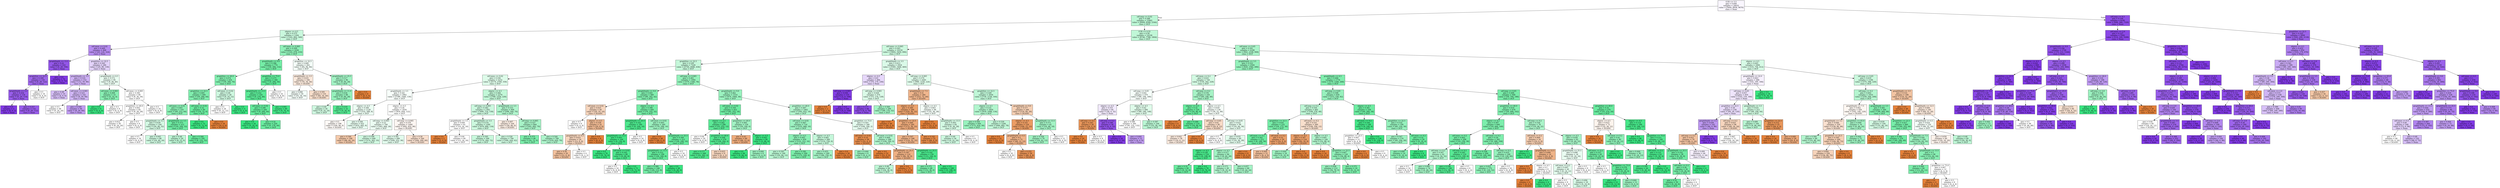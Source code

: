 digraph Tree {
node [shape=box, style="filled", color="black"] ;
0 [label="CCR <= 5.5\ngini = 0.649\nsamples = 24032\nvalue = [5404, 8958, 9670]\nclass = None", fillcolor="#f9f6fe"] ;
1 [label="sdComp <= 0.02\ngini = 0.588\nsamples = 15842\nvalue = [4908, 8590, 2344]\nclass = DCP", fillcolor="#bcf6d5"] ;
0 -> 1 [labeldistance=2.5, labelangle=45, headlabel="True"] ;
2 [label="nbproc <= 4.5\ngini = 0.575\nsamples = 1504\nvalue = [162, 802, 540]\nclass = DCP", fillcolor="#c9f8dd"] ;
1 -> 2 ;
3 [label="sdComm <= 0.02\ngini = 0.449\nsamples = 468\nvalue = [20, 124, 324]\nclass = None", fillcolor="#b68cf0"] ;
2 -> 3 ;
4 [label="graphDepth <= 13.5\ngini = 0.22\nsamples = 222\nvalue = [0, 28, 194]\nclass = None", fillcolor="#9356e9"] ;
3 -> 4 ;
5 [label="graphSize <= 22.5\ngini = 0.304\nsamples = 150\nvalue = [0, 28, 122]\nclass = None", fillcolor="#9e66eb"] ;
4 -> 5 ;
6 [label="graphDepth <= 3.5\ngini = 0.254\nsamples = 134\nvalue = [0, 20, 114]\nclass = None", fillcolor="#975cea"] ;
5 -> 6 ;
7 [label="gini = 0.0\nsamples = 2\nvalue = [0, 0, 2]\nclass = None", fillcolor="#8139e5"] ;
6 -> 7 ;
8 [label="gini = 0.257\nsamples = 132\nvalue = [0, 20, 112]\nclass = None", fillcolor="#985cea"] ;
6 -> 8 ;
9 [label="gini = 0.5\nsamples = 16\nvalue = [0, 8, 8]\nclass = DCP", fillcolor="#ffffff"] ;
5 -> 9 ;
10 [label="gini = 0.0\nsamples = 72\nvalue = [0, 0, 72]\nclass = None", fillcolor="#8139e5"] ;
4 -> 10 ;
11 [label="graphSize <= 22.5\ngini = 0.562\nsamples = 246\nvalue = [20, 96, 130]\nclass = None", fillcolor="#e2d2f9"] ;
3 -> 11 ;
12 [label="graphDepth <= 3.5\ngini = 0.535\nsamples = 152\nvalue = [12, 50, 90]\nclass = None", fillcolor="#ceb1f5"] ;
11 -> 12 ;
13 [label="gini = 0.48\nsamples = 10\nvalue = [4, 0, 6]\nclass = None", fillcolor="#d5bdf6"] ;
12 -> 13 ;
14 [label="sdComm <= 0.065\ngini = 0.523\nsamples = 142\nvalue = [8, 50, 84]\nclass = None", fillcolor="#d0b6f5"] ;
12 -> 14 ;
15 [label="gini = 0.5\nsamples = 48\nvalue = [0, 24, 24]\nclass = DCP", fillcolor="#ffffff"] ;
14 -> 15 ;
16 [label="gini = 0.509\nsamples = 94\nvalue = [8, 26, 60]\nclass = None", fillcolor="#c09cf2"] ;
14 -> 16 ;
17 [label="graphDepth <= 6.5\ngini = 0.572\nsamples = 94\nvalue = [8, 46, 40]\nclass = DCP", fillcolor="#e9fcf1"] ;
11 -> 17 ;
18 [label="sdComm <= 0.065\ngini = 0.408\nsamples = 14\nvalue = [0, 10, 4]\nclass = DCP", fillcolor="#88efb3"] ;
17 -> 18 ;
19 [label="gini = 0.0\nsamples = 6\nvalue = [0, 6, 0]\nclass = DCP", fillcolor="#39e581"] ;
18 -> 19 ;
20 [label="gini = 0.5\nsamples = 8\nvalue = [0, 4, 4]\nclass = DCP", fillcolor="#ffffff"] ;
18 -> 20 ;
21 [label="sdComm <= 0.065\ngini = 0.585\nsamples = 80\nvalue = [8, 36, 36]\nclass = DCP", fillcolor="#ffffff"] ;
17 -> 21 ;
22 [label="graphSize <= 40.0\ngini = 0.602\nsamples = 64\nvalue = [8, 28, 28]\nclass = DCP", fillcolor="#ffffff"] ;
21 -> 22 ;
23 [label="gini = 0.612\nsamples = 56\nvalue = [8, 24, 24]\nclass = DCP", fillcolor="#ffffff"] ;
22 -> 23 ;
24 [label="gini = 0.5\nsamples = 8\nvalue = [0, 4, 4]\nclass = DCP", fillcolor="#ffffff"] ;
22 -> 24 ;
25 [label="gini = 0.5\nsamples = 16\nvalue = [0, 8, 8]\nclass = DCP", fillcolor="#ffffff"] ;
21 -> 25 ;
26 [label="sdComm <= 0.065\ngini = 0.509\nsamples = 1036\nvalue = [142, 678, 216]\nclass = DCP", fillcolor="#8ff0b8"] ;
2 -> 26 ;
27 [label="graphDepth <= 9.0\ngini = 0.396\nsamples = 774\nvalue = [58, 584, 132]\nclass = DCP", fillcolor="#74eda6"] ;
26 -> 27 ;
28 [label="graphSize <= 40.0\ngini = 0.474\nsamples = 434\nvalue = [58, 300, 76]\nclass = DCP", fillcolor="#83efb0"] ;
27 -> 28 ;
29 [label="graphSize <= 22.5\ngini = 0.465\nsamples = 406\nvalue = [58, 284, 64]\nclass = DCP", fillcolor="#80eeae"] ;
28 -> 29 ;
30 [label="sdComm <= 0.02\ngini = 0.493\nsamples = 316\nvalue = [40, 212, 64]\nclass = DCP", fillcolor="#8bf0b5"] ;
29 -> 30 ;
31 [label="graphDepth <= 3.5\ngini = 0.639\nsamples = 104\nvalue = [24, 48, 32]\nclass = DCP", fillcolor="#d3f9e3"] ;
30 -> 31 ;
32 [label="gini = 0.5\nsamples = 16\nvalue = [0, 8, 8]\nclass = DCP", fillcolor="#ffffff"] ;
31 -> 32 ;
33 [label="gini = 0.645\nsamples = 88\nvalue = [24, 40, 24]\nclass = DCP", fillcolor="#cef8e0"] ;
31 -> 33 ;
34 [label="graphDepth <= 3.5\ngini = 0.373\nsamples = 212\nvalue = [16, 164, 32]\nclass = DCP", fillcolor="#6eeca3"] ;
30 -> 34 ;
35 [label="gini = 0.48\nsamples = 20\nvalue = [8, 12, 0]\nclass = DCP", fillcolor="#bdf6d5"] ;
34 -> 35 ;
36 [label="gini = 0.344\nsamples = 192\nvalue = [8, 152, 32]\nclass = DCP", fillcolor="#6aeca0"] ;
34 -> 36 ;
37 [label="sdComm <= 0.02\ngini = 0.32\nsamples = 90\nvalue = [18, 72, 0]\nclass = DCP", fillcolor="#6aeca0"] ;
29 -> 37 ;
38 [label="gini = 0.0\nsamples = 72\nvalue = [0, 72, 0]\nclass = DCP", fillcolor="#39e581"] ;
37 -> 38 ;
39 [label="gini = 0.0\nsamples = 18\nvalue = [18, 0, 0]\nclass = DLS/DC", fillcolor="#e58139"] ;
37 -> 39 ;
40 [label="sdComm <= 0.02\ngini = 0.49\nsamples = 28\nvalue = [0, 16, 12]\nclass = DCP", fillcolor="#cef8e0"] ;
28 -> 40 ;
41 [label="gini = 0.5\nsamples = 24\nvalue = [0, 12, 12]\nclass = DCP", fillcolor="#ffffff"] ;
40 -> 41 ;
42 [label="gini = 0.0\nsamples = 4\nvalue = [0, 4, 0]\nclass = DCP", fillcolor="#39e581"] ;
40 -> 42 ;
43 [label="graphSize <= 75.0\ngini = 0.275\nsamples = 340\nvalue = [0, 284, 56]\nclass = DCP", fillcolor="#60ea9a"] ;
27 -> 43 ;
44 [label="graphDepth <= 13.5\ngini = 0.252\nsamples = 324\nvalue = [0, 276, 48]\nclass = DCP", fillcolor="#5bea97"] ;
43 -> 44 ;
45 [label="sdComm <= 0.02\ngini = 0.296\nsamples = 244\nvalue = [0, 200, 44]\nclass = DCP", fillcolor="#65eb9d"] ;
44 -> 45 ;
46 [label="gini = 0.0\nsamples = 24\nvalue = [0, 24, 0]\nclass = DCP", fillcolor="#39e581"] ;
45 -> 46 ;
47 [label="gini = 0.32\nsamples = 220\nvalue = [0, 176, 44]\nclass = DCP", fillcolor="#6aeca0"] ;
45 -> 47 ;
48 [label="gini = 0.095\nsamples = 80\nvalue = [0, 76, 4]\nclass = DCP", fillcolor="#43e688"] ;
44 -> 48 ;
49 [label="gini = 0.5\nsamples = 16\nvalue = [0, 8, 8]\nclass = DCP", fillcolor="#ffffff"] ;
43 -> 49 ;
50 [label="graphSize <= 22.5\ngini = 0.666\nsamples = 262\nvalue = [84, 94, 84]\nclass = DCP", fillcolor="#f4fef8"] ;
26 -> 50 ;
51 [label="graphDepth <= 3.5\ngini = 0.635\nsamples = 166\nvalue = [76, 34, 56]\nclass = DLS/DC", fillcolor="#fae8db"] ;
50 -> 51 ;
52 [label="gini = 0.666\nsamples = 50\nvalue = [16, 18, 16]\nclass = DCP", fillcolor="#f3fdf8"] ;
51 -> 52 ;
53 [label="gini = 0.595\nsamples = 116\nvalue = [60, 16, 40]\nclass = DLS/DC", fillcolor="#f8decb"] ;
51 -> 53 ;
54 [label="graphDepth <= 25.5\ngini = 0.517\nsamples = 96\nvalue = [8, 60, 28]\nclass = DCP", fillcolor="#a2f3c4"] ;
50 -> 54 ;
55 [label="graphDepth <= 11.0\ngini = 0.434\nsamples = 88\nvalue = [0, 60, 28]\nclass = DCP", fillcolor="#95f1bc"] ;
54 -> 55 ;
56 [label="gini = 0.49\nsamples = 56\nvalue = [0, 32, 24]\nclass = DCP", fillcolor="#cef8e0"] ;
55 -> 56 ;
57 [label="gini = 0.219\nsamples = 32\nvalue = [0, 28, 4]\nclass = DCP", fillcolor="#55e993"] ;
55 -> 57 ;
58 [label="gini = 0.0\nsamples = 8\nvalue = [8, 0, 0]\nclass = DLS/DC", fillcolor="#e58139"] ;
54 -> 58 ;
59 [label="CCR <= 0.55\ngini = 0.58\nsamples = 14338\nvalue = [4746, 7788, 1804]\nclass = DCP", fillcolor="#c0f7d7"] ;
1 -> 59 ;
60 [label="sdComm <= 0.065\ngini = 0.563\nsamples = 10150\nvalue = [3804, 5450, 896]\nclass = DCP", fillcolor="#ccf8de"] ;
59 -> 60 ;
61 [label="graphSize <= 22.5\ngini = 0.539\nsamples = 7226\nvalue = [2744, 4046, 436]\nclass = DCP", fillcolor="#c5f7da"] ;
60 -> 61 ;
62 [label="sdComm <= 0.02\ngini = 0.556\nsamples = 5232\nvalue = [2174, 2700, 358]\nclass = DCP", fillcolor="#ddfbe9"] ;
61 -> 62 ;
63 [label="graphDepth <= 3.5\ngini = 0.541\nsamples = 2962\nvalue = [1386, 1446, 130]\nclass = DCP", fillcolor="#f7fefa"] ;
62 -> 63 ;
64 [label="nbproc <= 4.5\ngini = 0.506\nsamples = 1128\nvalue = [532, 588, 8]\nclass = DCP", fillcolor="#ecfdf3"] ;
63 -> 64 ;
65 [label="gini = 0.5\nsamples = 196\nvalue = [100, 96, 0]\nclass = DLS/DC", fillcolor="#fefaf7"] ;
64 -> 65 ;
66 [label="gini = 0.506\nsamples = 932\nvalue = [432, 492, 8]\nclass = DCP", fillcolor="#e7fcf0"] ;
64 -> 66 ;
67 [label="nbproc <= 4.5\ngini = 0.56\nsamples = 1834\nvalue = [854, 858, 122]\nclass = DCP", fillcolor="#fefffe"] ;
63 -> 67 ;
68 [label="sdComp <= 0.065\ngini = 0.53\nsamples = 794\nvalue = [362, 406, 26]\nclass = DCP", fillcolor="#ebfcf2"] ;
67 -> 68 ;
69 [label="gini = 0.546\nsamples = 148\nvalue = [88, 44, 16]\nclass = DLS/DC", fillcolor="#f4caab"] ;
68 -> 69 ;
70 [label="gini = 0.506\nsamples = 646\nvalue = [274, 362, 10]\nclass = DCP", fillcolor="#d0f9e1"] ;
68 -> 70 ;
71 [label="sdComp <= 0.065\ngini = 0.579\nsamples = 1040\nvalue = [492, 452, 96]\nclass = DLS/DC", fillcolor="#fdf6f2"] ;
67 -> 71 ;
72 [label="gini = 0.561\nsamples = 496\nvalue = [208, 252, 36]\nclass = DCP", fillcolor="#e1fbec"] ;
71 -> 72 ;
73 [label="gini = 0.58\nsamples = 544\nvalue = [284, 200, 60]\nclass = DLS/DC", fillcolor="#f9e0cf"] ;
71 -> 73 ;
74 [label="nbproc <= 4.5\ngini = 0.564\nsamples = 2270\nvalue = [788, 1254, 228]\nclass = DCP", fillcolor="#c1f7d7"] ;
62 -> 74 ;
75 [label="sdComp <= 0.065\ngini = 0.582\nsamples = 1362\nvalue = [490, 714, 158]\nclass = DCP", fillcolor="#ccf8df"] ;
74 -> 75 ;
76 [label="graphDepth <= 3.5\ngini = 0.649\nsamples = 62\nvalue = [14, 24, 24]\nclass = DCP", fillcolor="#ffffff"] ;
75 -> 76 ;
77 [label="gini = 0.0\nsamples = 2\nvalue = [2, 0, 0]\nclass = DLS/DC", fillcolor="#e58139"] ;
76 -> 77 ;
78 [label="gini = 0.64\nsamples = 60\nvalue = [12, 24, 24]\nclass = DCP", fillcolor="#ffffff"] ;
76 -> 78 ;
79 [label="graphDepth <= 3.5\ngini = 0.574\nsamples = 1300\nvalue = [476, 690, 134]\nclass = DCP", fillcolor="#ccf8de"] ;
75 -> 79 ;
80 [label="gini = 0.595\nsamples = 506\nvalue = [170, 264, 72]\nclass = DCP", fillcolor="#c8f8dc"] ;
79 -> 80 ;
81 [label="gini = 0.558\nsamples = 794\nvalue = [306, 426, 62]\nclass = DCP", fillcolor="#cef9e0"] ;
79 -> 81 ;
82 [label="graphDepth <= 3.5\ngini = 0.533\nsamples = 908\nvalue = [298, 540, 70]\nclass = DCP", fillcolor="#b0f5cd"] ;
74 -> 82 ;
83 [label="gini = 0.497\nsamples = 104\nvalue = [56, 48, 0]\nclass = DLS/DC", fillcolor="#fbede3"] ;
82 -> 83 ;
84 [label="sdComp <= 0.065\ngini = 0.527\nsamples = 804\nvalue = [242, 492, 70]\nclass = DCP", fillcolor="#a7f3c7"] ;
82 -> 84 ;
85 [label="gini = 0.375\nsamples = 96\nvalue = [24, 72, 0]\nclass = DCP", fillcolor="#7beeab"] ;
84 -> 85 ;
86 [label="gini = 0.544\nsamples = 708\nvalue = [218, 420, 70]\nclass = DCP", fillcolor="#adf4cb"] ;
84 -> 86 ;
87 [label="sdComp <= 0.065\ngini = 0.461\nsamples = 1994\nvalue = [570, 1346, 78]\nclass = DCP", fillcolor="#93f1ba"] ;
61 -> 87 ;
88 [label="graphDepth <= 9.0\ngini = 0.445\nsamples = 480\nvalue = [96, 342, 42]\nclass = DCP", fillcolor="#80eeae"] ;
87 -> 88 ;
89 [label="sdComm <= 0.02\ngini = 0.625\nsamples = 40\nvalue = [20, 10, 10]\nclass = DLS/DC", fillcolor="#f6d5bd"] ;
88 -> 89 ;
90 [label="gini = 0.5\nsamples = 8\nvalue = [0, 4, 4]\nclass = DCP", fillcolor="#ffffff"] ;
89 -> 90 ;
91 [label="nbproc <= 4.5\ngini = 0.539\nsamples = 32\nvalue = [20, 6, 6]\nclass = DLS/DC", fillcolor="#f1bb94"] ;
89 -> 91 ;
92 [label="graphDepth <= 6.5\ngini = 0.625\nsamples = 24\nvalue = [12, 6, 6]\nclass = DLS/DC", fillcolor="#f6d5bd"] ;
91 -> 92 ;
93 [label="gini = 0.56\nsamples = 20\nvalue = [12, 4, 4]\nclass = DLS/DC", fillcolor="#f2c09c"] ;
92 -> 93 ;
94 [label="gini = 0.5\nsamples = 4\nvalue = [0, 2, 2]\nclass = DCP", fillcolor="#ffffff"] ;
92 -> 94 ;
95 [label="gini = 0.0\nsamples = 8\nvalue = [8, 0, 0]\nclass = DLS/DC", fillcolor="#e58139"] ;
91 -> 95 ;
96 [label="nbproc <= 4.5\ngini = 0.396\nsamples = 440\nvalue = [76, 332, 32]\nclass = DCP", fillcolor="#74eda6"] ;
88 -> 96 ;
97 [label="graphDepth <= 25.5\ngini = 0.162\nsamples = 180\nvalue = [0, 164, 16]\nclass = DCP", fillcolor="#4ce88d"] ;
96 -> 97 ;
98 [label="graphDepth <= 13.5\ngini = 0.093\nsamples = 164\nvalue = [0, 156, 8]\nclass = DCP", fillcolor="#43e687"] ;
97 -> 98 ;
99 [label="gini = 0.0\nsamples = 76\nvalue = [0, 76, 0]\nclass = DCP", fillcolor="#39e581"] ;
98 -> 99 ;
100 [label="sdComm <= 0.02\ngini = 0.165\nsamples = 88\nvalue = [0, 80, 8]\nclass = DCP", fillcolor="#4de88e"] ;
98 -> 100 ;
101 [label="gini = 0.5\nsamples = 16\nvalue = [0, 8, 8]\nclass = DCP", fillcolor="#ffffff"] ;
100 -> 101 ;
102 [label="gini = 0.0\nsamples = 72\nvalue = [0, 72, 0]\nclass = DCP", fillcolor="#39e581"] ;
100 -> 102 ;
103 [label="gini = 0.5\nsamples = 16\nvalue = [0, 8, 8]\nclass = DCP", fillcolor="#ffffff"] ;
97 -> 103 ;
104 [label="sdComm <= 0.02\ngini = 0.493\nsamples = 260\nvalue = [76, 168, 16]\nclass = DCP", fillcolor="#9cf2c0"] ;
96 -> 104 ;
105 [label="gini = 0.0\nsamples = 48\nvalue = [48, 0, 0]\nclass = DLS/DC", fillcolor="#e58139"] ;
104 -> 105 ;
106 [label="graphDepth <= 25.5\ngini = 0.349\nsamples = 212\nvalue = [28, 168, 16]\nclass = DCP", fillcolor="#68eb9f"] ;
104 -> 106 ;
107 [label="graphDepth <= 13.5\ngini = 0.312\nsamples = 196\nvalue = [28, 160, 8]\nclass = DCP", fillcolor="#63eb9c"] ;
106 -> 107 ;
108 [label="gini = 0.389\nsamples = 148\nvalue = [28, 112, 8]\nclass = DCP", fillcolor="#74eda7"] ;
107 -> 108 ;
109 [label="gini = 0.0\nsamples = 48\nvalue = [0, 48, 0]\nclass = DCP", fillcolor="#39e581"] ;
107 -> 109 ;
110 [label="gini = 0.5\nsamples = 16\nvalue = [0, 8, 8]\nclass = DCP", fillcolor="#ffffff"] ;
106 -> 110 ;
111 [label="graphDepth <= 9.0\ngini = 0.462\nsamples = 1514\nvalue = [474, 1004, 36]\nclass = DCP", fillcolor="#9af2bf"] ;
87 -> 111 ;
112 [label="sdComm <= 0.02\ngini = 0.359\nsamples = 452\nvalue = [82, 352, 18]\nclass = DCP", fillcolor="#6feca3"] ;
111 -> 112 ;
113 [label="nbproc <= 4.5\ngini = 0.262\nsamples = 296\nvalue = [32, 252, 12]\nclass = DCP", fillcolor="#5ae996"] ;
112 -> 113 ;
114 [label="gini = 0.64\nsamples = 20\nvalue = [4, 8, 8]\nclass = DCP", fillcolor="#ffffff"] ;
113 -> 114 ;
115 [label="graphSize <= 40.0\ngini = 0.208\nsamples = 276\nvalue = [28, 244, 4]\nclass = DCP", fillcolor="#53e891"] ;
113 -> 115 ;
116 [label="gini = 0.177\nsamples = 268\nvalue = [24, 242, 2]\nclass = DCP", fillcolor="#4ee88e"] ;
115 -> 116 ;
117 [label="gini = 0.625\nsamples = 8\nvalue = [4, 2, 2]\nclass = DLS/DC", fillcolor="#f6d5bd"] ;
115 -> 117 ;
118 [label="graphSize <= 40.0\ngini = 0.485\nsamples = 156\nvalue = [50, 100, 6]\nclass = DCP", fillcolor="#a2f3c4"] ;
112 -> 118 ;
119 [label="gini = 0.43\nsamples = 66\nvalue = [48, 12, 6]\nclass = DLS/DC", fillcolor="#eeab7b"] ;
118 -> 119 ;
120 [label="nbproc <= 4.5\ngini = 0.043\nsamples = 90\nvalue = [2, 88, 0]\nclass = DCP", fillcolor="#3de684"] ;
118 -> 120 ;
121 [label="gini = 0.0\nsamples = 84\nvalue = [0, 84, 0]\nclass = DCP", fillcolor="#39e581"] ;
120 -> 121 ;
122 [label="gini = 0.444\nsamples = 6\nvalue = [2, 4, 0]\nclass = DCP", fillcolor="#9cf2c0"] ;
120 -> 122 ;
123 [label="graphSize <= 40.0\ngini = 0.487\nsamples = 1062\nvalue = [392, 652, 18]\nclass = DCP", fillcolor="#b2f5ce"] ;
111 -> 123 ;
124 [label="sdComm <= 0.02\ngini = 0.467\nsamples = 716\nvalue = [232, 468, 16]\nclass = DCP", fillcolor="#9ef2c2"] ;
123 -> 124 ;
125 [label="nbproc <= 4.5\ngini = 0.445\nsamples = 450\nvalue = [122, 312, 16]\nclass = DCP", fillcolor="#8cf0b6"] ;
124 -> 125 ;
126 [label="gini = 0.545\nsamples = 146\nvalue = [50, 84, 12]\nclass = DCP", fillcolor="#b9f6d2"] ;
125 -> 126 ;
127 [label="gini = 0.381\nsamples = 304\nvalue = [72, 228, 4]\nclass = DCP", fillcolor="#7aeeaa"] ;
125 -> 127 ;
128 [label="nbproc <= 4.5\ngini = 0.485\nsamples = 266\nvalue = [110, 156, 0]\nclass = DCP", fillcolor="#c5f7da"] ;
124 -> 128 ;
129 [label="gini = 0.455\nsamples = 240\nvalue = [84, 156, 0]\nclass = DCP", fillcolor="#a4f3c5"] ;
128 -> 129 ;
130 [label="gini = 0.0\nsamples = 26\nvalue = [26, 0, 0]\nclass = DLS/DC", fillcolor="#e58139"] ;
128 -> 130 ;
131 [label="graphSize <= 75.0\ngini = 0.503\nsamples = 346\nvalue = [160, 184, 2]\nclass = DCP", fillcolor="#e5fcef"] ;
123 -> 131 ;
132 [label="sdComm <= 0.02\ngini = 0.19\nsamples = 58\nvalue = [52, 4, 2]\nclass = DLS/DC", fillcolor="#e88f4f"] ;
131 -> 132 ;
133 [label="gini = 0.444\nsamples = 6\nvalue = [0, 4, 2]\nclass = DCP", fillcolor="#9cf2c0"] ;
132 -> 133 ;
134 [label="gini = 0.0\nsamples = 52\nvalue = [52, 0, 0]\nclass = DLS/DC", fillcolor="#e58139"] ;
132 -> 134 ;
135 [label="sdComm <= 0.02\ngini = 0.469\nsamples = 288\nvalue = [108, 180, 0]\nclass = DCP", fillcolor="#b0f5cd"] ;
131 -> 135 ;
136 [label="graphDepth <= 25.5\ngini = 0.397\nsamples = 132\nvalue = [96, 36, 0]\nclass = DLS/DC", fillcolor="#efb083"] ;
135 -> 136 ;
137 [label="gini = 0.48\nsamples = 60\nvalue = [24, 36, 0]\nclass = DCP", fillcolor="#bdf6d5"] ;
136 -> 137 ;
138 [label="gini = 0.0\nsamples = 72\nvalue = [72, 0, 0]\nclass = DLS/DC", fillcolor="#e58139"] ;
136 -> 138 ;
139 [label="graphDepth <= 25.5\ngini = 0.142\nsamples = 156\nvalue = [12, 144, 0]\nclass = DCP", fillcolor="#49e78c"] ;
135 -> 139 ;
140 [label="gini = 0.375\nsamples = 48\nvalue = [12, 36, 0]\nclass = DCP", fillcolor="#7beeab"] ;
139 -> 140 ;
141 [label="gini = 0.0\nsamples = 108\nvalue = [0, 108, 0]\nclass = DCP", fillcolor="#39e581"] ;
139 -> 141 ;
142 [label="graphDepth <= 3.5\ngini = 0.613\nsamples = 2924\nvalue = [1060, 1404, 460]\nclass = DCP", fillcolor="#dafae8"] ;
60 -> 142 ;
143 [label="nbproc <= 4.5\ngini = 0.61\nsamples = 484\nvalue = [74, 174, 236]\nclass = None", fillcolor="#e6d7fa"] ;
142 -> 143 ;
144 [label="sdComp <= 0.065\ngini = 0.036\nsamples = 110\nvalue = [2, 0, 108]\nclass = None", fillcolor="#833de5"] ;
143 -> 144 ;
145 [label="gini = 0.0\nsamples = 2\nvalue = [2, 0, 0]\nclass = DLS/DC", fillcolor="#e58139"] ;
144 -> 145 ;
146 [label="gini = 0.0\nsamples = 108\nvalue = [0, 0, 108]\nclass = None", fillcolor="#8139e5"] ;
144 -> 146 ;
147 [label="sdComp <= 0.065\ngini = 0.629\nsamples = 374\nvalue = [72, 174, 128]\nclass = DCP", fillcolor="#dafae7"] ;
143 -> 147 ;
148 [label="gini = 0.177\nsamples = 84\nvalue = [4, 4, 76]\nclass = None", fillcolor="#8e4de8"] ;
147 -> 148 ;
149 [label="gini = 0.569\nsamples = 290\nvalue = [68, 170, 52]\nclass = DCP", fillcolor="#a4f3c5"] ;
147 -> 149 ;
150 [label="sdComp <= 0.065\ngini = 0.574\nsamples = 2440\nvalue = [986, 1230, 224]\nclass = DCP", fillcolor="#defbea"] ;
142 -> 150 ;
151 [label="graphDepth <= 7.5\ngini = 0.51\nsamples = 384\nvalue = [252, 72, 60]\nclass = DLS/DC", fillcolor="#f0b68d"] ;
150 -> 151 ;
152 [label="nbproc <= 4.5\ngini = 0.389\nsamples = 288\nvalue = [220, 36, 32]\nclass = DLS/DC", fillcolor="#eca36e"] ;
151 -> 152 ;
153 [label="gini = 0.0\nsamples = 48\nvalue = [48, 0, 0]\nclass = DLS/DC", fillcolor="#e58139"] ;
152 -> 153 ;
154 [label="graphSize <= 22.5\ngini = 0.446\nsamples = 240\nvalue = [172, 36, 32]\nclass = DLS/DC", fillcolor="#eeab7b"] ;
152 -> 154 ;
155 [label="gini = 0.507\nsamples = 188\nvalue = [124, 32, 32]\nclass = DLS/DC", fillcolor="#f0b58a"] ;
154 -> 155 ;
156 [label="gini = 0.142\nsamples = 52\nvalue = [48, 4, 0]\nclass = DLS/DC", fillcolor="#e78c49"] ;
154 -> 156 ;
157 [label="nbproc <= 4.5\ngini = 0.663\nsamples = 96\nvalue = [32, 36, 28]\nclass = DCP", fillcolor="#f3fdf7"] ;
151 -> 157 ;
158 [label="gini = 0.0\nsamples = 32\nvalue = [32, 0, 0]\nclass = DLS/DC", fillcolor="#e58139"] ;
157 -> 158 ;
159 [label="graphDepth <= 13.5\ngini = 0.492\nsamples = 64\nvalue = [0, 36, 28]\nclass = DCP", fillcolor="#d3f9e3"] ;
157 -> 159 ;
160 [label="gini = 0.49\nsamples = 56\nvalue = [0, 32, 24]\nclass = DCP", fillcolor="#cef8e0"] ;
159 -> 160 ;
161 [label="gini = 0.5\nsamples = 8\nvalue = [0, 4, 4]\nclass = DCP", fillcolor="#ffffff"] ;
159 -> 161 ;
162 [label="graphSize <= 22.5\ngini = 0.549\nsamples = 2056\nvalue = [734, 1158, 164]\nclass = DCP", fillcolor="#bff7d7"] ;
150 -> 162 ;
163 [label="nbproc <= 4.5\ngini = 0.531\nsamples = 1850\nvalue = [618, 1098, 134]\nclass = DCP", fillcolor="#b2f5ce"] ;
162 -> 163 ;
164 [label="gini = 0.504\nsamples = 644\nvalue = [172, 416, 56]\nclass = DCP", fillcolor="#99f2be"] ;
163 -> 164 ;
165 [label="gini = 0.539\nsamples = 1206\nvalue = [446, 682, 78]\nclass = DCP", fillcolor="#c2f7d8"] ;
163 -> 165 ;
166 [label="graphDepth <= 9.0\ngini = 0.577\nsamples = 206\nvalue = [116, 60, 30]\nclass = DLS/DC", fillcolor="#f5cfb3"] ;
162 -> 166 ;
167 [label="nbproc <= 4.5\ngini = 0.331\nsamples = 124\nvalue = [100, 12, 12]\nclass = DLS/DC", fillcolor="#eb9c63"] ;
166 -> 167 ;
168 [label="gini = 0.0\nsamples = 52\nvalue = [52, 0, 0]\nclass = DLS/DC", fillcolor="#e58139"] ;
167 -> 168 ;
169 [label="graphDepth <= 6.5\ngini = 0.5\nsamples = 72\nvalue = [48, 12, 12]\nclass = DLS/DC", fillcolor="#efb388"] ;
167 -> 169 ;
170 [label="gini = 0.5\nsamples = 16\nvalue = [0, 8, 8]\nclass = DCP", fillcolor="#ffffff"] ;
169 -> 170 ;
171 [label="gini = 0.255\nsamples = 56\nvalue = [48, 4, 4]\nclass = DLS/DC", fillcolor="#e99457"] ;
169 -> 171 ;
172 [label="graphDepth <= 13.5\ngini = 0.571\nsamples = 82\nvalue = [16, 48, 18]\nclass = DCP", fillcolor="#a2f3c4"] ;
166 -> 172 ;
173 [label="gini = 0.558\nsamples = 70\nvalue = [16, 42, 12]\nclass = DCP", fillcolor="#a0f2c2"] ;
172 -> 173 ;
174 [label="gini = 0.5\nsamples = 12\nvalue = [0, 6, 6]\nclass = DCP", fillcolor="#ffffff"] ;
172 -> 174 ;
175 [label="sdComm <= 0.65\ngini = 0.591\nsamples = 4188\nvalue = [942, 2338, 908]\nclass = DCP", fillcolor="#aaf4c9"] ;
59 -> 175 ;
176 [label="graphDepth <= 3.5\ngini = 0.533\nsamples = 2504\nvalue = [426, 1582, 496]\nclass = DCP", fillcolor="#94f1bb"] ;
175 -> 176 ;
177 [label="sdComm <= 0.2\ngini = 0.633\nsamples = 726\nvalue = [156, 342, 228]\nclass = DCP", fillcolor="#d2f9e2"] ;
176 -> 177 ;
178 [label="sdComp <= 0.65\ngini = 0.641\nsamples = 470\nvalue = [96, 194, 180]\nclass = DCP", fillcolor="#f5fef9"] ;
177 -> 178 ;
179 [label="nbproc <= 4.5\ngini = 0.555\nsamples = 64\nvalue = [28, 4, 32]\nclass = None", fillcolor="#f1e9fc"] ;
178 -> 179 ;
180 [label="sdComp <= 0.2\ngini = 0.245\nsamples = 28\nvalue = [24, 4, 0]\nclass = DLS/DC", fillcolor="#e9965a"] ;
179 -> 180 ;
181 [label="gini = 0.0\nsamples = 20\nvalue = [20, 0, 0]\nclass = DLS/DC", fillcolor="#e58139"] ;
180 -> 181 ;
182 [label="gini = 0.5\nsamples = 8\nvalue = [4, 4, 0]\nclass = DLS/DC", fillcolor="#ffffff"] ;
180 -> 182 ;
183 [label="sdComp <= 0.2\ngini = 0.198\nsamples = 36\nvalue = [4, 0, 32]\nclass = None", fillcolor="#9152e8"] ;
179 -> 183 ;
184 [label="gini = 0.0\nsamples = 24\nvalue = [0, 0, 24]\nclass = None", fillcolor="#8139e5"] ;
183 -> 184 ;
185 [label="gini = 0.444\nsamples = 12\nvalue = [4, 0, 8]\nclass = None", fillcolor="#c09cf2"] ;
183 -> 185 ;
186 [label="nbproc <= 4.5\ngini = 0.62\nsamples = 406\nvalue = [68, 190, 148]\nclass = DCP", fillcolor="#dffbea"] ;
178 -> 186 ;
187 [label="gini = 0.598\nsamples = 300\nvalue = [36, 132, 132]\nclass = DCP", fillcolor="#ffffff"] ;
186 -> 187 ;
188 [label="gini = 0.587\nsamples = 106\nvalue = [32, 58, 16]\nclass = DCP", fillcolor="#b9f6d3"] ;
186 -> 188 ;
189 [label="sdComp <= 0.2\ngini = 0.576\nsamples = 256\nvalue = [60, 148, 48]\nclass = DCP", fillcolor="#a6f3c6"] ;
177 -> 189 ;
190 [label="nbproc <= 4.5\ngini = 0.32\nsamples = 120\nvalue = [24, 96, 0]\nclass = DCP", fillcolor="#6aeca0"] ;
189 -> 190 ;
191 [label="gini = 0.0\nsamples = 6\nvalue = [6, 0, 0]\nclass = DLS/DC", fillcolor="#e58139"] ;
190 -> 191 ;
192 [label="gini = 0.266\nsamples = 114\nvalue = [18, 96, 0]\nclass = DCP", fillcolor="#5eea99"] ;
190 -> 192 ;
193 [label="nbproc <= 4.5\ngini = 0.659\nsamples = 136\nvalue = [36, 52, 48]\nclass = DCP", fillcolor="#f6fef9"] ;
189 -> 193 ;
194 [label="sdComp <= 0.65\ngini = 0.62\nsamples = 40\nvalue = [20, 8, 12]\nclass = DLS/DC", fillcolor="#f8dbc6"] ;
193 -> 194 ;
195 [label="gini = 0.642\nsamples = 36\nvalue = [16, 8, 12]\nclass = DLS/DC", fillcolor="#fbeade"] ;
194 -> 195 ;
196 [label="gini = 0.0\nsamples = 4\nvalue = [4, 0, 0]\nclass = DLS/DC", fillcolor="#e58139"] ;
194 -> 196 ;
197 [label="sdComp <= 0.65\ngini = 0.622\nsamples = 96\nvalue = [16, 44, 36]\nclass = DCP", fillcolor="#e5fcee"] ;
193 -> 197 ;
198 [label="gini = 0.5\nsamples = 16\nvalue = [0, 8, 8]\nclass = DCP", fillcolor="#ffffff"] ;
197 -> 198 ;
199 [label="gini = 0.635\nsamples = 80\nvalue = [16, 36, 28]\nclass = DCP", fillcolor="#e1fbec"] ;
197 -> 199 ;
200 [label="graphDepth <= 6.5\ngini = 0.468\nsamples = 1778\nvalue = [270, 1240, 268]\nclass = DCP", fillcolor="#80eeae"] ;
176 -> 200 ;
201 [label="sdComp <= 0.65\ngini = 0.508\nsamples = 830\nvalue = [212, 536, 82]\nclass = DCP", fillcolor="#97f1bd"] ;
200 -> 201 ;
202 [label="sdComp <= 0.2\ngini = 0.559\nsamples = 492\nvalue = [168, 276, 48]\nclass = DCP", fillcolor="#bdf6d5"] ;
201 -> 202 ;
203 [label="graphSize <= 22.5\ngini = 0.416\nsamples = 232\nvalue = [24, 172, 36]\nclass = DCP", fillcolor="#76eda8"] ;
202 -> 203 ;
204 [label="sdComm <= 0.2\ngini = 0.342\nsamples = 212\nvalue = [8, 168, 36]\nclass = DCP", fillcolor="#6aeca0"] ;
203 -> 204 ;
205 [label="nbproc <= 4.5\ngini = 0.128\nsamples = 116\nvalue = [0, 108, 8]\nclass = DCP", fillcolor="#48e78a"] ;
204 -> 205 ;
206 [label="gini = 0.32\nsamples = 40\nvalue = [0, 32, 8]\nclass = DCP", fillcolor="#6aeca0"] ;
205 -> 206 ;
207 [label="gini = 0.0\nsamples = 76\nvalue = [0, 76, 0]\nclass = DCP", fillcolor="#39e581"] ;
205 -> 207 ;
208 [label="nbproc <= 4.5\ngini = 0.517\nsamples = 96\nvalue = [8, 60, 28]\nclass = DCP", fillcolor="#a2f3c4"] ;
204 -> 208 ;
209 [label="gini = 0.571\nsamples = 28\nvalue = [8, 16, 4]\nclass = DCP", fillcolor="#b0f5cd"] ;
208 -> 209 ;
210 [label="gini = 0.457\nsamples = 68\nvalue = [0, 44, 24]\nclass = DCP", fillcolor="#a5f3c6"] ;
208 -> 210 ;
211 [label="sdComm <= 0.2\ngini = 0.32\nsamples = 20\nvalue = [16, 4, 0]\nclass = DLS/DC", fillcolor="#eca06a"] ;
203 -> 211 ;
212 [label="gini = 0.0\nsamples = 8\nvalue = [8, 0, 0]\nclass = DLS/DC", fillcolor="#e58139"] ;
211 -> 212 ;
213 [label="gini = 0.444\nsamples = 12\nvalue = [8, 4, 0]\nclass = DLS/DC", fillcolor="#f2c09c"] ;
211 -> 213 ;
214 [label="sdComm <= 0.2\ngini = 0.531\nsamples = 260\nvalue = [144, 104, 12]\nclass = DLS/DC", fillcolor="#f8dfcc"] ;
202 -> 214 ;
215 [label="nbproc <= 4.5\ngini = 0.347\nsamples = 116\nvalue = [92, 16, 8]\nclass = DLS/DC", fillcolor="#eb9f69"] ;
214 -> 215 ;
216 [label="gini = 0.444\nsamples = 24\nvalue = [0, 16, 8]\nclass = DCP", fillcolor="#9cf2c0"] ;
215 -> 216 ;
217 [label="gini = 0.0\nsamples = 92\nvalue = [92, 0, 0]\nclass = DLS/DC", fillcolor="#e58139"] ;
215 -> 217 ;
218 [label="nbproc <= 4.5\ngini = 0.495\nsamples = 144\nvalue = [52, 88, 4]\nclass = DCP", fillcolor="#b2f5ce"] ;
214 -> 218 ;
219 [label="gini = 0.0\nsamples = 16\nvalue = [16, 0, 0]\nclass = DLS/DC", fillcolor="#e58139"] ;
218 -> 219 ;
220 [label="graphSize <= 22.5\ngini = 0.447\nsamples = 128\nvalue = [36, 88, 4]\nclass = DCP", fillcolor="#8ff0b8"] ;
218 -> 220 ;
221 [label="gini = 0.436\nsamples = 112\nvalue = [36, 76, 0]\nclass = DCP", fillcolor="#97f1bd"] ;
220 -> 221 ;
222 [label="gini = 0.375\nsamples = 16\nvalue = [0, 12, 4]\nclass = DCP", fillcolor="#7beeab"] ;
220 -> 222 ;
223 [label="nbproc <= 4.5\ngini = 0.381\nsamples = 338\nvalue = [44, 260, 34]\nclass = DCP", fillcolor="#6eeca2"] ;
201 -> 223 ;
224 [label="sdComm <= 0.2\ngini = 0.104\nsamples = 148\nvalue = [4, 140, 4]\nclass = DCP", fillcolor="#44e688"] ;
223 -> 224 ;
225 [label="graphSize <= 22.5\ngini = 0.667\nsamples = 12\nvalue = [4, 4, 4]\nclass = DLS/DC", fillcolor="#ffffff"] ;
224 -> 225 ;
226 [label="gini = 0.0\nsamples = 4\nvalue = [4, 0, 0]\nclass = DLS/DC", fillcolor="#e58139"] ;
225 -> 226 ;
227 [label="gini = 0.5\nsamples = 8\nvalue = [0, 4, 4]\nclass = DCP", fillcolor="#ffffff"] ;
225 -> 227 ;
228 [label="gini = 0.0\nsamples = 136\nvalue = [0, 136, 0]\nclass = DCP", fillcolor="#39e581"] ;
224 -> 228 ;
229 [label="graphSize <= 22.5\ngini = 0.532\nsamples = 190\nvalue = [40, 120, 30]\nclass = DCP", fillcolor="#95f1bc"] ;
223 -> 229 ;
230 [label="gini = 0.547\nsamples = 170\nvalue = [40, 104, 26]\nclass = DCP", fillcolor="#9ef2c1"] ;
229 -> 230 ;
231 [label="sdComm <= 0.2\ngini = 0.32\nsamples = 20\nvalue = [0, 16, 4]\nclass = DCP", fillcolor="#6aeca0"] ;
229 -> 231 ;
232 [label="gini = 0.408\nsamples = 14\nvalue = [0, 10, 4]\nclass = DCP", fillcolor="#88efb3"] ;
231 -> 232 ;
233 [label="gini = 0.0\nsamples = 6\nvalue = [0, 6, 0]\nclass = DCP", fillcolor="#39e581"] ;
231 -> 233 ;
234 [label="sdComp <= 0.65\ngini = 0.406\nsamples = 948\nvalue = [58, 704, 186]\nclass = DCP", fillcolor="#78eda9"] ;
200 -> 234 ;
235 [label="graphSize <= 40.0\ngini = 0.419\nsamples = 678\nvalue = [26, 490, 162]\nclass = DCP", fillcolor="#81eeaf"] ;
234 -> 235 ;
236 [label="nbproc <= 4.5\ngini = 0.397\nsamples = 600\nvalue = [16, 444, 140]\nclass = DCP", fillcolor="#7ceeac"] ;
235 -> 236 ;
237 [label="sdComm <= 0.2\ngini = 0.402\nsamples = 208\nvalue = [16, 156, 36]\nclass = DCP", fillcolor="#75eda7"] ;
236 -> 237 ;
238 [label="sdComp <= 0.2\ngini = 0.507\nsamples = 92\nvalue = [4, 56, 32]\nclass = DCP", fillcolor="#b0f5cd"] ;
237 -> 238 ;
239 [label="gini = 0.5\nsamples = 16\nvalue = [0, 8, 8]\nclass = DCP", fillcolor="#ffffff"] ;
238 -> 239 ;
240 [label="gini = 0.499\nsamples = 76\nvalue = [4, 48, 24]\nclass = DCP", fillcolor="#a4f3c5"] ;
238 -> 240 ;
241 [label="sdComp <= 0.2\ngini = 0.245\nsamples = 116\nvalue = [12, 100, 4]\nclass = DCP", fillcolor="#57e994"] ;
237 -> 241 ;
242 [label="gini = 0.198\nsamples = 108\nvalue = [12, 96, 0]\nclass = DCP", fillcolor="#52e891"] ;
241 -> 242 ;
243 [label="gini = 0.5\nsamples = 8\nvalue = [0, 4, 4]\nclass = DCP", fillcolor="#ffffff"] ;
241 -> 243 ;
244 [label="sdComm <= 0.2\ngini = 0.39\nsamples = 392\nvalue = [0, 288, 104]\nclass = DCP", fillcolor="#80eeae"] ;
236 -> 244 ;
245 [label="gini = 0.338\nsamples = 204\nvalue = [0, 160, 44]\nclass = DCP", fillcolor="#6feca4"] ;
244 -> 245 ;
246 [label="sdComp <= 0.2\ngini = 0.435\nsamples = 188\nvalue = [0, 128, 60]\nclass = DCP", fillcolor="#96f1bc"] ;
244 -> 246 ;
247 [label="gini = 0.422\nsamples = 172\nvalue = [0, 120, 52]\nclass = DCP", fillcolor="#8ff0b8"] ;
246 -> 247 ;
248 [label="gini = 0.5\nsamples = 16\nvalue = [0, 8, 8]\nclass = DCP", fillcolor="#ffffff"] ;
246 -> 248 ;
249 [label="sdComp <= 0.2\ngini = 0.556\nsamples = 78\nvalue = [10, 46, 22]\nclass = DCP", fillcolor="#aaf4c9"] ;
235 -> 249 ;
250 [label="sdComm <= 0.2\ngini = 0.469\nsamples = 16\nvalue = [10, 6, 0]\nclass = DLS/DC", fillcolor="#f5cdb0"] ;
249 -> 250 ;
251 [label="gini = 0.0\nsamples = 2\nvalue = [0, 2, 0]\nclass = DCP", fillcolor="#39e581"] ;
250 -> 251 ;
252 [label="graphDepth <= 12.5\ngini = 0.408\nsamples = 14\nvalue = [10, 4, 0]\nclass = DLS/DC", fillcolor="#efb388"] ;
250 -> 252 ;
253 [label="gini = 0.0\nsamples = 6\nvalue = [6, 0, 0]\nclass = DLS/DC", fillcolor="#e58139"] ;
252 -> 253 ;
254 [label="nbproc <= 4.5\ngini = 0.5\nsamples = 8\nvalue = [4, 4, 0]\nclass = DLS/DC", fillcolor="#ffffff"] ;
252 -> 254 ;
255 [label="gini = 0.0\nsamples = 4\nvalue = [4, 0, 0]\nclass = DLS/DC", fillcolor="#e58139"] ;
254 -> 255 ;
256 [label="gini = 0.0\nsamples = 4\nvalue = [0, 4, 0]\nclass = DCP", fillcolor="#39e581"] ;
254 -> 256 ;
257 [label="nbproc <= 4.5\ngini = 0.458\nsamples = 62\nvalue = [0, 40, 22]\nclass = DCP", fillcolor="#a6f3c6"] ;
249 -> 257 ;
258 [label="graphDepth <= 25.5\ngini = 0.498\nsamples = 34\nvalue = [0, 18, 16]\nclass = DCP", fillcolor="#e9fcf1"] ;
257 -> 258 ;
259 [label="sdComm <= 0.2\ngini = 0.497\nsamples = 26\nvalue = [0, 14, 12]\nclass = DCP", fillcolor="#e3fbed"] ;
258 -> 259 ;
260 [label="gini = 0.5\nsamples = 8\nvalue = [0, 4, 4]\nclass = DCP", fillcolor="#ffffff"] ;
259 -> 260 ;
261 [label="gini = 0.494\nsamples = 18\nvalue = [0, 10, 8]\nclass = DCP", fillcolor="#d7fae6"] ;
259 -> 261 ;
262 [label="gini = 0.5\nsamples = 8\nvalue = [0, 4, 4]\nclass = DCP", fillcolor="#ffffff"] ;
258 -> 262 ;
263 [label="sdComm <= 0.2\ngini = 0.337\nsamples = 28\nvalue = [0, 22, 6]\nclass = DCP", fillcolor="#6feca3"] ;
257 -> 263 ;
264 [label="gini = 0.5\nsamples = 4\nvalue = [0, 2, 2]\nclass = DCP", fillcolor="#ffffff"] ;
263 -> 264 ;
265 [label="graphSize <= 75.0\ngini = 0.278\nsamples = 24\nvalue = [0, 20, 4]\nclass = DCP", fillcolor="#61ea9a"] ;
263 -> 265 ;
266 [label="gini = 0.0\nsamples = 12\nvalue = [0, 12, 0]\nclass = DCP", fillcolor="#39e581"] ;
265 -> 266 ;
267 [label="gini = 0.444\nsamples = 12\nvalue = [0, 8, 4]\nclass = DCP", fillcolor="#9cf2c0"] ;
265 -> 267 ;
268 [label="graphSize <= 40.0\ngini = 0.35\nsamples = 270\nvalue = [32, 214, 24]\nclass = DCP", fillcolor="#68eb9f"] ;
234 -> 268 ;
269 [label="nbproc <= 4.5\ngini = 0.623\nsamples = 72\nvalue = [32, 28, 12]\nclass = DLS/DC", fillcolor="#fdf4ed"] ;
268 -> 269 ;
270 [label="gini = 0.0\nsamples = 32\nvalue = [32, 0, 0]\nclass = DLS/DC", fillcolor="#e58139"] ;
269 -> 270 ;
271 [label="sdComm <= 0.2\ngini = 0.42\nsamples = 40\nvalue = [0, 28, 12]\nclass = DCP", fillcolor="#8ef0b7"] ;
269 -> 271 ;
272 [label="gini = 0.0\nsamples = 4\nvalue = [0, 4, 0]\nclass = DCP", fillcolor="#39e581"] ;
271 -> 272 ;
273 [label="gini = 0.444\nsamples = 36\nvalue = [0, 24, 12]\nclass = DCP", fillcolor="#9cf2c0"] ;
271 -> 273 ;
274 [label="nbproc <= 4.5\ngini = 0.114\nsamples = 198\nvalue = [0, 186, 12]\nclass = DCP", fillcolor="#46e789"] ;
268 -> 274 ;
275 [label="gini = 0.0\nsamples = 98\nvalue = [0, 98, 0]\nclass = DCP", fillcolor="#39e581"] ;
274 -> 275 ;
276 [label="graphSize <= 75.0\ngini = 0.211\nsamples = 100\nvalue = [0, 88, 12]\nclass = DCP", fillcolor="#54e992"] ;
274 -> 276 ;
277 [label="sdComm <= 0.2\ngini = 0.121\nsamples = 62\nvalue = [0, 58, 4]\nclass = DCP", fillcolor="#47e78a"] ;
276 -> 277 ;
278 [label="gini = 0.165\nsamples = 44\nvalue = [0, 40, 4]\nclass = DCP", fillcolor="#4de88e"] ;
277 -> 278 ;
279 [label="gini = 0.0\nsamples = 18\nvalue = [0, 18, 0]\nclass = DCP", fillcolor="#39e581"] ;
277 -> 279 ;
280 [label="graphDepth <= 25.5\ngini = 0.332\nsamples = 38\nvalue = [0, 30, 8]\nclass = DCP", fillcolor="#6eeca3"] ;
276 -> 280 ;
281 [label="sdComm <= 0.2\ngini = 0.36\nsamples = 34\nvalue = [0, 26, 8]\nclass = DCP", fillcolor="#76eda8"] ;
280 -> 281 ;
282 [label="gini = 0.32\nsamples = 30\nvalue = [0, 24, 6]\nclass = DCP", fillcolor="#6aeca0"] ;
281 -> 282 ;
283 [label="gini = 0.5\nsamples = 4\nvalue = [0, 2, 2]\nclass = DCP", fillcolor="#ffffff"] ;
281 -> 283 ;
284 [label="gini = 0.0\nsamples = 4\nvalue = [0, 4, 0]\nclass = DCP", fillcolor="#39e581"] ;
280 -> 284 ;
285 [label="nbproc <= 4.5\ngini = 0.645\nsamples = 1684\nvalue = [516, 756, 412]\nclass = DCP", fillcolor="#d6fae5"] ;
175 -> 285 ;
286 [label="graphDepth <= 22.0\ngini = 0.663\nsamples = 486\nvalue = [142, 160, 184]\nclass = None", fillcolor="#f6f0fd"] ;
285 -> 286 ;
287 [label="sdComp <= 0.65\ngini = 0.657\nsamples = 450\nvalue = [142, 124, 184]\nclass = None", fillcolor="#eee4fb"] ;
286 -> 287 ;
288 [label="graphSize <= 22.5\ngini = 0.58\nsamples = 238\nvalue = [94, 24, 120]\nclass = None", fillcolor="#e8dbfa"] ;
287 -> 288 ;
289 [label="graphDepth <= 3.5\ngini = 0.438\nsamples = 142\nvalue = [46, 0, 96]\nclass = None", fillcolor="#bd98f1"] ;
288 -> 289 ;
290 [label="sdComp <= 0.2\ngini = 0.451\nsamples = 70\nvalue = [46, 0, 24]\nclass = DLS/DC", fillcolor="#f3c3a0"] ;
289 -> 290 ;
291 [label="gini = 0.499\nsamples = 46\nvalue = [22, 0, 24]\nclass = None", fillcolor="#f5effd"] ;
290 -> 291 ;
292 [label="gini = 0.0\nsamples = 24\nvalue = [24, 0, 0]\nclass = DLS/DC", fillcolor="#e58139"] ;
290 -> 292 ;
293 [label="gini = 0.0\nsamples = 72\nvalue = [0, 0, 72]\nclass = None", fillcolor="#8139e5"] ;
289 -> 293 ;
294 [label="sdComp <= 0.2\ngini = 0.625\nsamples = 96\nvalue = [48, 24, 24]\nclass = DLS/DC", fillcolor="#f6d5bd"] ;
288 -> 294 ;
295 [label="gini = 0.667\nsamples = 72\nvalue = [24, 24, 24]\nclass = DLS/DC", fillcolor="#ffffff"] ;
294 -> 295 ;
296 [label="gini = 0.0\nsamples = 24\nvalue = [24, 0, 0]\nclass = DLS/DC", fillcolor="#e58139"] ;
294 -> 296 ;
297 [label="graphDepth <= 3.5\ngini = 0.635\nsamples = 212\nvalue = [48, 100, 64]\nclass = DCP", fillcolor="#cff9e0"] ;
287 -> 297 ;
298 [label="gini = 0.499\nsamples = 160\nvalue = [4, 96, 60]\nclass = DCP", fillcolor="#b8f6d2"] ;
297 -> 298 ;
299 [label="graphSize <= 22.5\ngini = 0.272\nsamples = 52\nvalue = [44, 4, 4]\nclass = DLS/DC", fillcolor="#e9965a"] ;
297 -> 299 ;
300 [label="gini = 0.0\nsamples = 24\nvalue = [24, 0, 0]\nclass = DLS/DC", fillcolor="#e58139"] ;
299 -> 300 ;
301 [label="gini = 0.449\nsamples = 28\nvalue = [20, 4, 4]\nclass = DLS/DC", fillcolor="#eeab7b"] ;
299 -> 301 ;
302 [label="gini = 0.0\nsamples = 36\nvalue = [0, 36, 0]\nclass = DCP", fillcolor="#39e581"] ;
286 -> 302 ;
303 [label="sdComp <= 0.65\ngini = 0.619\nsamples = 1198\nvalue = [374, 596, 228]\nclass = DCP", fillcolor="#caf8dd"] ;
285 -> 303 ;
304 [label="sdComp <= 0.2\ngini = 0.602\nsamples = 1010\nvalue = [258, 544, 208]\nclass = DCP", fillcolor="#b4f5cf"] ;
303 -> 304 ;
305 [label="graphDepth <= 7.5\ngini = 0.662\nsamples = 426\nvalue = [162, 144, 120]\nclass = DLS/DC", fillcolor="#fdf7f2"] ;
304 -> 305 ;
306 [label="graphDepth <= 3.5\ngini = 0.646\nsamples = 350\nvalue = [158, 96, 96]\nclass = DLS/DC", fillcolor="#f9e0cf"] ;
305 -> 306 ;
307 [label="gini = 0.584\nsamples = 86\nvalue = [14, 48, 24]\nclass = DCP", fillcolor="#b2f5ce"] ;
306 -> 307 ;
308 [label="graphSize <= 22.5\ngini = 0.595\nsamples = 264\nvalue = [144, 48, 72]\nclass = DLS/DC", fillcolor="#f5d0b5"] ;
306 -> 308 ;
309 [label="gini = 0.604\nsamples = 256\nvalue = [136, 48, 72]\nclass = DLS/DC", fillcolor="#f6d3ba"] ;
308 -> 309 ;
310 [label="gini = 0.0\nsamples = 8\nvalue = [8, 0, 0]\nclass = DLS/DC", fillcolor="#e58139"] ;
308 -> 310 ;
311 [label="graphSize <= 65.0\ngini = 0.499\nsamples = 76\nvalue = [4, 48, 24]\nclass = DCP", fillcolor="#a4f3c5"] ;
305 -> 311 ;
312 [label="gini = 0.444\nsamples = 72\nvalue = [0, 48, 24]\nclass = DCP", fillcolor="#9cf2c0"] ;
311 -> 312 ;
313 [label="gini = 0.0\nsamples = 4\nvalue = [4, 0, 0]\nclass = DLS/DC", fillcolor="#e58139"] ;
311 -> 313 ;
314 [label="graphDepth <= 3.5\ngini = 0.481\nsamples = 584\nvalue = [96, 400, 88]\nclass = DCP", fillcolor="#84efb1"] ;
304 -> 314 ;
315 [label="gini = 0.639\nsamples = 104\nvalue = [32, 48, 24]\nclass = DCP", fillcolor="#d3f9e3"] ;
314 -> 315 ;
316 [label="graphSize <= 22.5\ngini = 0.427\nsamples = 480\nvalue = [64, 352, 64]\nclass = DCP", fillcolor="#76eda8"] ;
314 -> 316 ;
317 [label="gini = 0.386\nsamples = 376\nvalue = [40, 288, 48]\nclass = DCP", fillcolor="#6eeca3"] ;
316 -> 317 ;
318 [label="graphDepth <= 7.5\ngini = 0.544\nsamples = 104\nvalue = [24, 64, 16]\nclass = DCP", fillcolor="#9cf2c0"] ;
316 -> 318 ;
319 [label="gini = 0.0\nsamples = 8\nvalue = [8, 0, 0]\nclass = DLS/DC", fillcolor="#e58139"] ;
318 -> 319 ;
320 [label="graphDepth <= 13.5\ngini = 0.5\nsamples = 96\nvalue = [16, 64, 16]\nclass = DCP", fillcolor="#88efb3"] ;
318 -> 320 ;
321 [label="gini = 0.449\nsamples = 84\nvalue = [12, 60, 12]\nclass = DCP", fillcolor="#7beeab"] ;
320 -> 321 ;
322 [label="graphSize <= 75.0\ngini = 0.667\nsamples = 12\nvalue = [4, 4, 4]\nclass = DLS/DC", fillcolor="#ffffff"] ;
320 -> 322 ;
323 [label="gini = 0.0\nsamples = 4\nvalue = [4, 0, 0]\nclass = DLS/DC", fillcolor="#e58139"] ;
322 -> 323 ;
324 [label="gini = 0.5\nsamples = 8\nvalue = [0, 4, 4]\nclass = DCP", fillcolor="#ffffff"] ;
322 -> 324 ;
325 [label="graphDepth <= 3.5\ngini = 0.531\nsamples = 188\nvalue = [116, 52, 20]\nclass = DLS/DC", fillcolor="#f3c4a2"] ;
303 -> 325 ;
326 [label="gini = 0.0\nsamples = 48\nvalue = [48, 0, 0]\nclass = DLS/DC", fillcolor="#e58139"] ;
325 -> 326 ;
327 [label="graphDepth <= 12.5\ngini = 0.606\nsamples = 140\nvalue = [68, 52, 20]\nclass = DLS/DC", fillcolor="#fae8db"] ;
325 -> 327 ;
328 [label="graphDepth <= 6.5\ngini = 0.624\nsamples = 120\nvalue = [48, 52, 20]\nclass = DCP", fillcolor="#f4fef8"] ;
327 -> 328 ;
329 [label="gini = 0.658\nsamples = 60\nvalue = [24, 16, 20]\nclass = DLS/DC", fillcolor="#fcf2eb"] ;
328 -> 329 ;
330 [label="gini = 0.48\nsamples = 60\nvalue = [24, 36, 0]\nclass = DCP", fillcolor="#bdf6d5"] ;
328 -> 330 ;
331 [label="gini = 0.0\nsamples = 20\nvalue = [20, 0, 0]\nclass = DLS/DC", fillcolor="#e58139"] ;
327 -> 331 ;
332 [label="sdComp <= 6.5\ngini = 0.194\nsamples = 8190\nvalue = [496, 368, 7326]\nclass = None", fillcolor="#8f4fe8"] ;
0 -> 332 [labeldistance=2.5, labelangle=-45, headlabel="False"] ;
333 [label="sdComm <= 2.0\ngini = 0.127\nsamples = 5582\nvalue = [214, 160, 5208]\nclass = None", fillcolor="#8a47e7"] ;
332 -> 333 ;
334 [label="graphDepth <= 9.0\ngini = 0.194\nsamples = 1726\nvalue = [70, 112, 1544]\nclass = None", fillcolor="#8f4fe8"] ;
333 -> 334 ;
335 [label="nbproc <= 4.5\ngini = 0.024\nsamples = 668\nvalue = [0, 8, 660]\nclass = None", fillcolor="#833be5"] ;
334 -> 335 ;
336 [label="graphSize <= 22.5\ngini = 0.051\nsamples = 308\nvalue = [0, 8, 300]\nclass = None", fillcolor="#843ee6"] ;
335 -> 336 ;
337 [label="graphDepth <= 3.5\ngini = 0.128\nsamples = 116\nvalue = [0, 8, 108]\nclass = None", fillcolor="#8a48e7"] ;
336 -> 337 ;
338 [label="gini = 0.0\nsamples = 72\nvalue = [0, 0, 72]\nclass = None", fillcolor="#8139e5"] ;
337 -> 338 ;
339 [label="sdComp <= 2.0\ngini = 0.298\nsamples = 44\nvalue = [0, 8, 36]\nclass = None", fillcolor="#9d65eb"] ;
337 -> 339 ;
340 [label="gini = 0.0\nsamples = 32\nvalue = [0, 0, 32]\nclass = None", fillcolor="#8139e5"] ;
339 -> 340 ;
341 [label="gini = 0.444\nsamples = 12\nvalue = [0, 8, 4]\nclass = DCP", fillcolor="#9cf2c0"] ;
339 -> 341 ;
342 [label="gini = 0.0\nsamples = 192\nvalue = [0, 0, 192]\nclass = None", fillcolor="#8139e5"] ;
336 -> 342 ;
343 [label="gini = 0.0\nsamples = 360\nvalue = [0, 0, 360]\nclass = None", fillcolor="#8139e5"] ;
335 -> 343 ;
344 [label="nbproc <= 4.5\ngini = 0.288\nsamples = 1058\nvalue = [70, 104, 884]\nclass = None", fillcolor="#985dea"] ;
334 -> 344 ;
345 [label="sdComp <= 2.0\ngini = 0.221\nsamples = 870\nvalue = [50, 56, 764]\nclass = None", fillcolor="#9153e8"] ;
344 -> 345 ;
346 [label="graphSize <= 75.0\ngini = 0.169\nsamples = 516\nvalue = [0, 48, 468]\nclass = None", fillcolor="#8e4de8"] ;
345 -> 346 ;
347 [label="graphSize <= 40.0\ngini = 0.36\nsamples = 204\nvalue = [0, 48, 156]\nclass = None", fillcolor="#a876ed"] ;
346 -> 347 ;
348 [label="gini = 0.0\nsamples = 108\nvalue = [0, 0, 108]\nclass = None", fillcolor="#8139e5"] ;
347 -> 348 ;
349 [label="gini = 0.5\nsamples = 96\nvalue = [0, 48, 48]\nclass = DCP", fillcolor="#ffffff"] ;
347 -> 349 ;
350 [label="gini = 0.0\nsamples = 312\nvalue = [0, 0, 312]\nclass = None", fillcolor="#8139e5"] ;
346 -> 350 ;
351 [label="graphDepth <= 25.5\ngini = 0.28\nsamples = 354\nvalue = [50, 8, 296]\nclass = None", fillcolor="#995fea"] ;
345 -> 351 ;
352 [label="graphSize <= 40.0\ngini = 0.043\nsamples = 270\nvalue = [6, 0, 264]\nclass = None", fillcolor="#843de6"] ;
351 -> 352 ;
353 [label="gini = 0.198\nsamples = 54\nvalue = [6, 0, 48]\nclass = None", fillcolor="#9152e8"] ;
352 -> 353 ;
354 [label="gini = 0.0\nsamples = 216\nvalue = [0, 0, 216]\nclass = None", fillcolor="#8139e5"] ;
352 -> 354 ;
355 [label="gini = 0.571\nsamples = 84\nvalue = [44, 8, 32]\nclass = DLS/DC", fillcolor="#f9e2d1"] ;
351 -> 355 ;
356 [label="graphSize <= 40.0\ngini = 0.516\nsamples = 188\nvalue = [20, 48, 120]\nclass = None", fillcolor="#be99f2"] ;
344 -> 356 ;
357 [label="sdComp <= 2.0\ngini = 0.444\nsamples = 72\nvalue = [0, 48, 24]\nclass = DCP", fillcolor="#9cf2c0"] ;
356 -> 357 ;
358 [label="gini = 0.0\nsamples = 48\nvalue = [0, 48, 0]\nclass = DCP", fillcolor="#39e581"] ;
357 -> 358 ;
359 [label="gini = 0.0\nsamples = 24\nvalue = [0, 0, 24]\nclass = None", fillcolor="#8139e5"] ;
357 -> 359 ;
360 [label="sdComp <= 2.0\ngini = 0.285\nsamples = 116\nvalue = [20, 0, 96]\nclass = None", fillcolor="#9b62ea"] ;
356 -> 360 ;
361 [label="gini = 0.0\nsamples = 96\nvalue = [0, 0, 96]\nclass = None", fillcolor="#8139e5"] ;
360 -> 361 ;
362 [label="gini = 0.0\nsamples = 20\nvalue = [20, 0, 0]\nclass = DLS/DC", fillcolor="#e58139"] ;
360 -> 362 ;
363 [label="graphSize <= 75.0\ngini = 0.096\nsamples = 3856\nvalue = [144, 48, 3664]\nclass = None", fillcolor="#8843e6"] ;
333 -> 363 ;
364 [label="sdComm <= 6.5\ngini = 0.131\nsamples = 2764\nvalue = [144, 48, 2572]\nclass = None", fillcolor="#8a48e7"] ;
363 -> 364 ;
365 [label="nbproc <= 4.5\ngini = 0.199\nsamples = 1308\nvalue = [120, 24, 1164]\nclass = None", fillcolor="#9051e8"] ;
364 -> 365 ;
366 [label="graphSize <= 22.5\ngini = 0.273\nsamples = 912\nvalue = [120, 24, 768]\nclass = None", fillcolor="#985dea"] ;
365 -> 366 ;
367 [label="sdComp <= 2.0\ngini = 0.439\nsamples = 336\nvalue = [72, 24, 240]\nclass = None", fillcolor="#af81ee"] ;
366 -> 367 ;
368 [label="gini = 0.64\nsamples = 60\nvalue = [24, 24, 12]\nclass = DLS/DC", fillcolor="#ffffff"] ;
367 -> 368 ;
369 [label="graphDepth <= 3.5\ngini = 0.287\nsamples = 276\nvalue = [48, 0, 228]\nclass = None", fillcolor="#9c63ea"] ;
367 -> 369 ;
370 [label="gini = 0.0\nsamples = 24\nvalue = [0, 0, 24]\nclass = None", fillcolor="#8139e5"] ;
369 -> 370 ;
371 [label="gini = 0.308\nsamples = 252\nvalue = [48, 0, 204]\nclass = None", fillcolor="#9f68eb"] ;
369 -> 371 ;
372 [label="graphSize <= 40.0\ngini = 0.153\nsamples = 576\nvalue = [48, 0, 528]\nclass = None", fillcolor="#8c4be7"] ;
366 -> 372 ;
373 [label="gini = 0.0\nsamples = 408\nvalue = [0, 0, 408]\nclass = None", fillcolor="#8139e5"] ;
372 -> 373 ;
374 [label="sdComp <= 2.0\ngini = 0.408\nsamples = 168\nvalue = [48, 0, 120]\nclass = None", fillcolor="#b388ef"] ;
372 -> 374 ;
375 [label="gini = 0.0\nsamples = 24\nvalue = [0, 0, 24]\nclass = None", fillcolor="#8139e5"] ;
374 -> 375 ;
376 [label="gini = 0.444\nsamples = 144\nvalue = [48, 0, 96]\nclass = None", fillcolor="#c09cf2"] ;
374 -> 376 ;
377 [label="gini = 0.0\nsamples = 396\nvalue = [0, 0, 396]\nclass = None", fillcolor="#8139e5"] ;
365 -> 377 ;
378 [label="nbproc <= 4.5\ngini = 0.064\nsamples = 1456\nvalue = [24, 24, 1408]\nclass = None", fillcolor="#8540e6"] ;
364 -> 378 ;
379 [label="gini = 0.0\nsamples = 868\nvalue = [0, 0, 868]\nclass = None", fillcolor="#8139e5"] ;
378 -> 379 ;
380 [label="graphDepth <= 9.0\ngini = 0.153\nsamples = 588\nvalue = [24, 24, 540]\nclass = None", fillcolor="#8c4ae7"] ;
378 -> 380 ;
381 [label="gini = 0.0\nsamples = 276\nvalue = [0, 0, 276]\nclass = None", fillcolor="#8139e5"] ;
380 -> 381 ;
382 [label="graphSize <= 40.0\ngini = 0.272\nsamples = 312\nvalue = [24, 24, 264]\nclass = None", fillcolor="#965ae9"] ;
380 -> 382 ;
383 [label="sdComp <= 2.0\ngini = 0.34\nsamples = 240\nvalue = [24, 24, 192]\nclass = None", fillcolor="#9d65eb"] ;
382 -> 383 ;
384 [label="gini = 0.0\nsamples = 48\nvalue = [0, 0, 48]\nclass = None", fillcolor="#8139e5"] ;
383 -> 384 ;
385 [label="gini = 0.406\nsamples = 192\nvalue = [24, 24, 144]\nclass = None", fillcolor="#a572ec"] ;
383 -> 385 ;
386 [label="gini = 0.0\nsamples = 72\nvalue = [0, 0, 72]\nclass = None", fillcolor="#8139e5"] ;
382 -> 386 ;
387 [label="gini = 0.0\nsamples = 1092\nvalue = [0, 0, 1092]\nclass = None", fillcolor="#8139e5"] ;
363 -> 387 ;
388 [label="graphSize <= 22.5\ngini = 0.322\nsamples = 2608\nvalue = [282, 208, 2118]\nclass = None", fillcolor="#9c63ea"] ;
332 -> 388 ;
389 [label="nbproc <= 4.5\ngini = 0.452\nsamples = 954\nvalue = [102, 176, 676]\nclass = None", fillcolor="#ae80ee"] ;
388 -> 389 ;
390 [label="sdComm <= 6.5\ngini = 0.561\nsamples = 580\nvalue = [80, 160, 340]\nclass = None", fillcolor="#c9aaf4"] ;
389 -> 390 ;
391 [label="graphDepth <= 3.5\ngini = 0.58\nsamples = 544\nvalue = [80, 160, 304]\nclass = None", fillcolor="#d0b5f5"] ;
390 -> 391 ;
392 [label="gini = 0.0\nsamples = 6\nvalue = [6, 0, 0]\nclass = DLS/DC", fillcolor="#e58139"] ;
391 -> 392 ;
393 [label="sdComm <= 2.0\ngini = 0.573\nsamples = 538\nvalue = [74, 160, 304]\nclass = None", fillcolor="#cfb4f5"] ;
391 -> 393 ;
394 [label="gini = 0.589\nsamples = 448\nvalue = [64, 144, 240]\nclass = None", fillcolor="#d7c0f7"] ;
393 -> 394 ;
395 [label="gini = 0.45\nsamples = 90\nvalue = [10, 16, 64]\nclass = None", fillcolor="#ad7fee"] ;
393 -> 395 ;
396 [label="gini = 0.0\nsamples = 36\nvalue = [0, 0, 36]\nclass = None", fillcolor="#8139e5"] ;
390 -> 396 ;
397 [label="sdComm <= 2.0\ngini = 0.188\nsamples = 374\nvalue = [22, 16, 336]\nclass = None", fillcolor="#8f4ee8"] ;
389 -> 397 ;
398 [label="graphDepth <= 3.5\ngini = 0.394\nsamples = 158\nvalue = [22, 16, 120]\nclass = None", fillcolor="#a470ec"] ;
397 -> 398 ;
399 [label="gini = 0.225\nsamples = 124\nvalue = [0, 16, 108]\nclass = None", fillcolor="#9456e9"] ;
398 -> 399 ;
400 [label="gini = 0.457\nsamples = 34\nvalue = [22, 0, 12]\nclass = DLS/DC", fillcolor="#f3c6a5"] ;
398 -> 400 ;
401 [label="gini = 0.0\nsamples = 216\nvalue = [0, 0, 216]\nclass = None", fillcolor="#8139e5"] ;
397 -> 401 ;
402 [label="sdComm <= 2.0\ngini = 0.228\nsamples = 1654\nvalue = [180, 32, 1442]\nclass = None", fillcolor="#9355e9"] ;
388 -> 402 ;
403 [label="nbproc <= 4.5\ngini = 0.073\nsamples = 536\nvalue = [12, 8, 516]\nclass = None", fillcolor="#8641e6"] ;
402 -> 403 ;
404 [label="graphSize <= 75.0\ngini = 0.032\nsamples = 488\nvalue = [0, 8, 480]\nclass = None", fillcolor="#833ce5"] ;
403 -> 404 ;
405 [label="gini = 0.0\nsamples = 192\nvalue = [0, 0, 192]\nclass = None", fillcolor="#8139e5"] ;
404 -> 405 ;
406 [label="gini = 0.053\nsamples = 296\nvalue = [0, 8, 288]\nclass = None", fillcolor="#843ee6"] ;
404 -> 406 ;
407 [label="graphSize <= 65.0\ngini = 0.375\nsamples = 48\nvalue = [12, 0, 36]\nclass = None", fillcolor="#ab7bee"] ;
403 -> 407 ;
408 [label="gini = 0.0\nsamples = 12\nvalue = [0, 0, 12]\nclass = None", fillcolor="#8139e5"] ;
407 -> 408 ;
409 [label="gini = 0.444\nsamples = 36\nvalue = [12, 0, 24]\nclass = None", fillcolor="#c09cf2"] ;
407 -> 409 ;
410 [label="nbproc <= 4.5\ngini = 0.291\nsamples = 1118\nvalue = [168, 24, 926]\nclass = None", fillcolor="#9a61ea"] ;
402 -> 410 ;
411 [label="graphDepth <= 9.0\ngini = 0.395\nsamples = 662\nvalue = [144, 24, 494]\nclass = None", fillcolor="#aa79ed"] ;
410 -> 411 ;
412 [label="gini = 0.0\nsamples = 134\nvalue = [0, 0, 134]\nclass = None", fillcolor="#8139e5"] ;
411 -> 412 ;
413 [label="graphSize <= 75.0\ngini = 0.459\nsamples = 528\nvalue = [144, 24, 360]\nclass = None", fillcolor="#b890f0"] ;
411 -> 413 ;
414 [label="graphDepth <= 13.5\ngini = 0.444\nsamples = 432\nvalue = [144, 0, 288]\nclass = None", fillcolor="#c09cf2"] ;
413 -> 414 ;
415 [label="sdComm <= 6.5\ngini = 0.49\nsamples = 168\nvalue = [72, 0, 96]\nclass = None", fillcolor="#e0cef8"] ;
414 -> 415 ;
416 [label="gini = 0.5\nsamples = 48\nvalue = [24, 0, 24]\nclass = DLS/DC", fillcolor="#ffffff"] ;
415 -> 416 ;
417 [label="gini = 0.48\nsamples = 120\nvalue = [48, 0, 72]\nclass = None", fillcolor="#d5bdf6"] ;
415 -> 417 ;
418 [label="gini = 0.397\nsamples = 264\nvalue = [72, 0, 192]\nclass = None", fillcolor="#b083ef"] ;
414 -> 418 ;
419 [label="graphDepth <= 25.5\ngini = 0.375\nsamples = 96\nvalue = [0, 24, 72]\nclass = None", fillcolor="#ab7bee"] ;
413 -> 419 ;
420 [label="gini = 0.444\nsamples = 72\nvalue = [0, 24, 48]\nclass = None", fillcolor="#c09cf2"] ;
419 -> 420 ;
421 [label="gini = 0.0\nsamples = 24\nvalue = [0, 0, 24]\nclass = None", fillcolor="#8139e5"] ;
419 -> 421 ;
422 [label="sdComm <= 6.5\ngini = 0.1\nsamples = 456\nvalue = [24, 0, 432]\nclass = None", fillcolor="#8844e6"] ;
410 -> 422 ;
423 [label="graphDepth <= 9.0\ngini = 0.198\nsamples = 216\nvalue = [24, 0, 192]\nclass = None", fillcolor="#9152e8"] ;
422 -> 423 ;
424 [label="gini = 0.0\nsamples = 132\nvalue = [0, 0, 132]\nclass = None", fillcolor="#8139e5"] ;
423 -> 424 ;
425 [label="gini = 0.408\nsamples = 84\nvalue = [24, 0, 60]\nclass = None", fillcolor="#b388ef"] ;
423 -> 425 ;
426 [label="gini = 0.0\nsamples = 240\nvalue = [0, 0, 240]\nclass = None", fillcolor="#8139e5"] ;
422 -> 426 ;
}